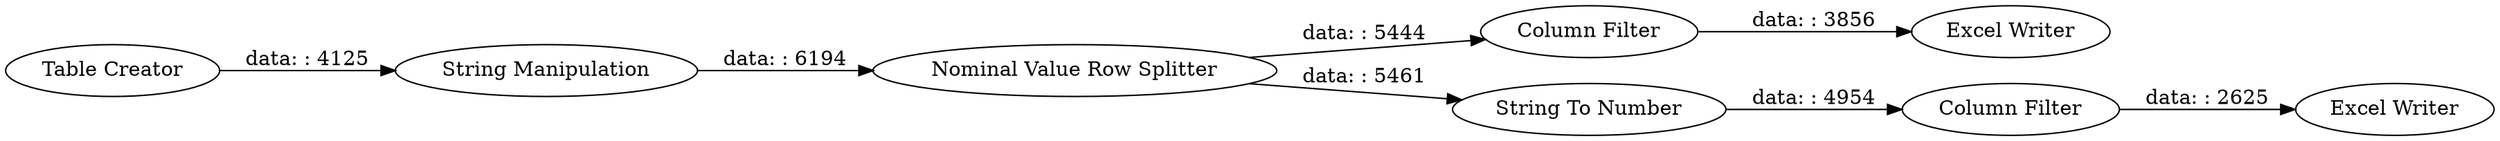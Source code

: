 digraph {
	"6098911890369490244_20" [label="Excel Writer"]
	"6098911890369490244_17" [label="Excel Writer"]
	"6098911890369490244_19" [label="Column Filter"]
	"6098911890369490244_16" [label="String To Number"]
	"6098911890369490244_18" [label="Column Filter"]
	"6098911890369490244_1" [label="Table Creator"]
	"6098911890369490244_11" [label="String Manipulation"]
	"6098911890369490244_15" [label="Nominal Value Row Splitter"]
	"6098911890369490244_15" -> "6098911890369490244_19" [label="data: : 5444"]
	"6098911890369490244_11" -> "6098911890369490244_15" [label="data: : 6194"]
	"6098911890369490244_19" -> "6098911890369490244_20" [label="data: : 3856"]
	"6098911890369490244_16" -> "6098911890369490244_18" [label="data: : 4954"]
	"6098911890369490244_15" -> "6098911890369490244_16" [label="data: : 5461"]
	"6098911890369490244_1" -> "6098911890369490244_11" [label="data: : 4125"]
	"6098911890369490244_18" -> "6098911890369490244_17" [label="data: : 2625"]
	rankdir=LR
}
